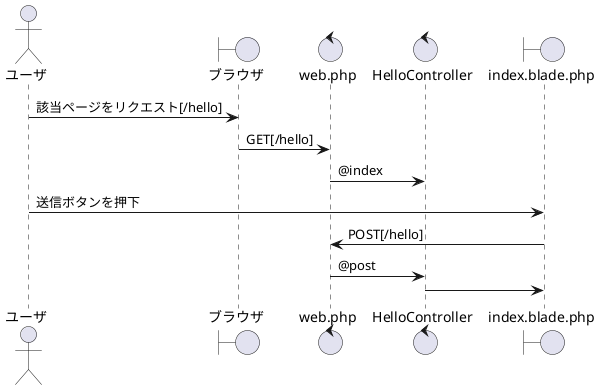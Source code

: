 @startuml 122_validate
actor ユーザ
boundary ブラウザ
control web.php
control HelloController
boundary index.blade.php

ユーザ -> ブラウザ:該当ページをリクエスト[/hello]
ブラウザ -> web.php: GET[/hello]
web.php -> HelloController:@index
ユーザ -> index.blade.php:送信ボタンを押下
index.blade.php -> web.php:POST[/hello]
web.php -> HelloController:@post
HelloController -> index.blade.php:
@enduml
